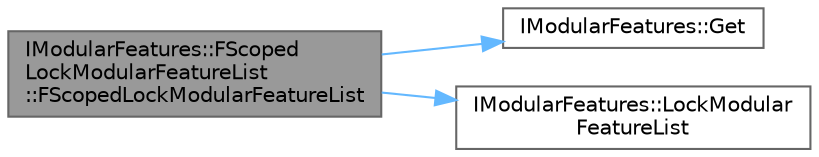 digraph "IModularFeatures::FScopedLockModularFeatureList::FScopedLockModularFeatureList"
{
 // INTERACTIVE_SVG=YES
 // LATEX_PDF_SIZE
  bgcolor="transparent";
  edge [fontname=Helvetica,fontsize=10,labelfontname=Helvetica,labelfontsize=10];
  node [fontname=Helvetica,fontsize=10,shape=box,height=0.2,width=0.4];
  rankdir="LR";
  Node1 [id="Node000001",label="IModularFeatures::FScoped\lLockModularFeatureList\l::FScopedLockModularFeatureList",height=0.2,width=0.4,color="gray40", fillcolor="grey60", style="filled", fontcolor="black",tooltip=" "];
  Node1 -> Node2 [id="edge1_Node000001_Node000002",color="steelblue1",style="solid",tooltip=" "];
  Node2 [id="Node000002",label="IModularFeatures::Get",height=0.2,width=0.4,color="grey40", fillcolor="white", style="filled",URL="$db/d7d/classIModularFeatures.html#a5ac99f0aa9c332edf17c12d74ec495f8",tooltip="Static: Access singleton instance."];
  Node1 -> Node3 [id="edge2_Node000001_Node000003",color="steelblue1",style="solid",tooltip=" "];
  Node3 [id="Node000003",label="IModularFeatures::LockModular\lFeatureList",height=0.2,width=0.4,color="grey40", fillcolor="white", style="filled",URL="$db/d7d/classIModularFeatures.html#aa8639a078d96c5063af588b08abd9745",tooltip="Lock modular features for access from another thread."];
}
